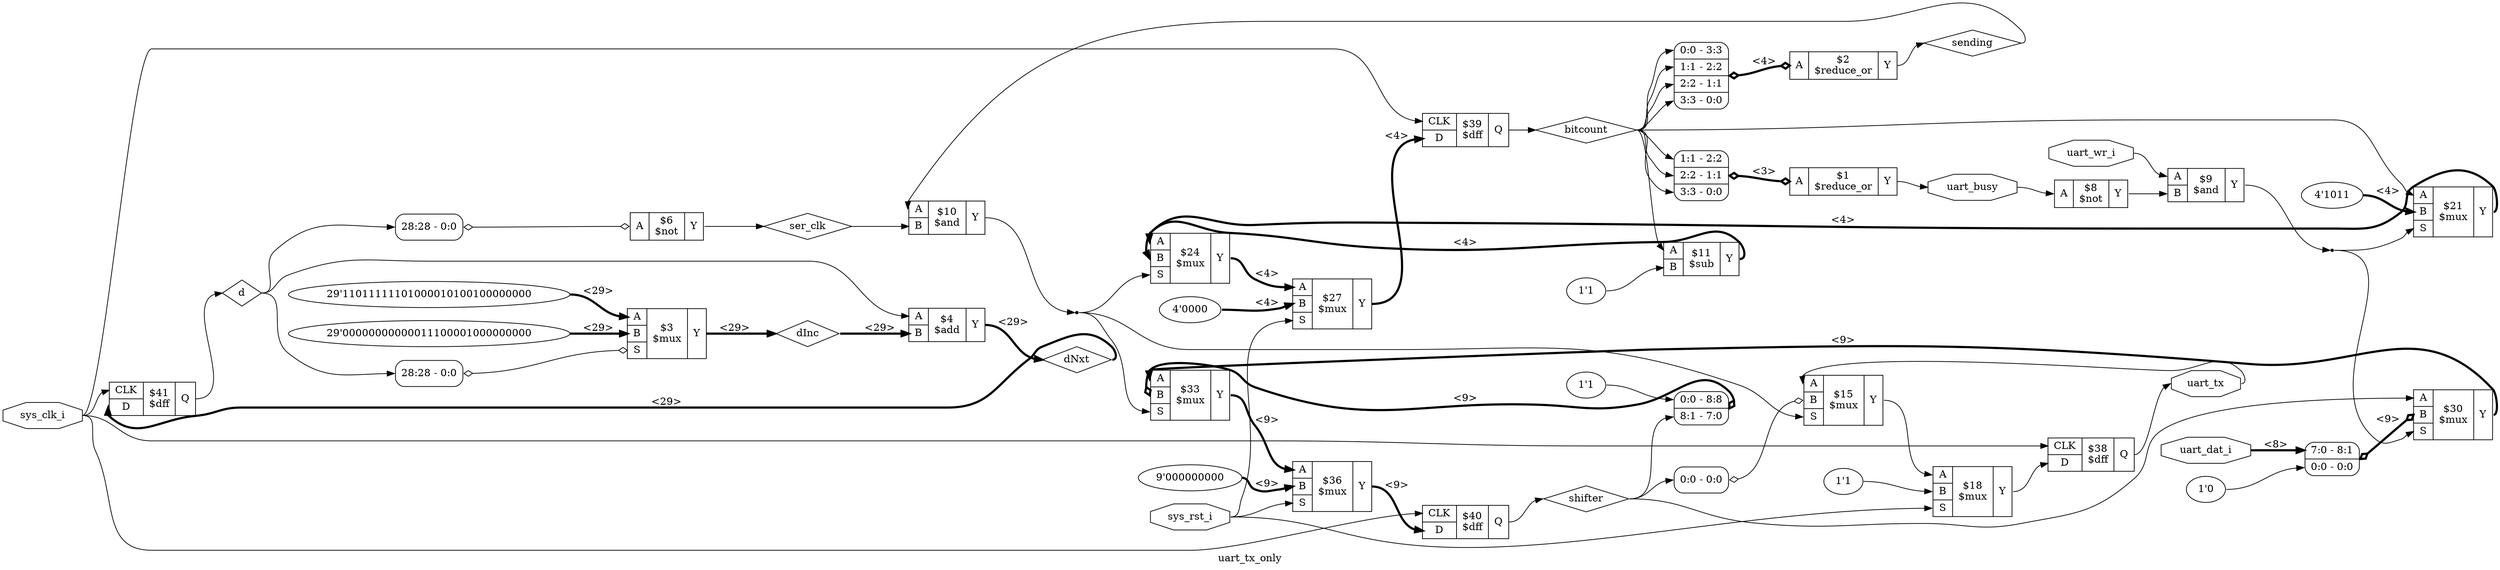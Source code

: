 digraph "uart_tx_only" {
label="uart_tx_only";
rankdir="LR";
remincross=true;
n14 [ shape=diamond, label="ser_clk", color="black", fontcolor="black" ];
n15 [ shape=diamond, label="dNxt", color="black", fontcolor="black" ];
n16 [ shape=diamond, label="dInc", color="black", fontcolor="black" ];
n17 [ shape=diamond, label="d", color="black", fontcolor="black" ];
n18 [ shape=diamond, label="sending", color="black", fontcolor="black" ];
n19 [ shape=diamond, label="shifter", color="black", fontcolor="black" ];
n20 [ shape=diamond, label="bitcount", color="black", fontcolor="black" ];
n21 [ shape=octagon, label="uart_tx", color="black", fontcolor="black" ];
n22 [ shape=octagon, label="uart_busy", color="black", fontcolor="black" ];
n23 [ shape=octagon, label="sys_rst_i", color="black", fontcolor="black" ];
n24 [ shape=octagon, label="sys_clk_i", color="black", fontcolor="black" ];
n25 [ shape=octagon, label="uart_dat_i", color="black", fontcolor="black" ];
n26 [ shape=octagon, label="uart_wr_i", color="black", fontcolor="black" ];
c30 [ shape=record, label="{{<p27> CLK|<p28> D}|$41\n$dff|{<p29> Q}}" ];
c31 [ shape=record, label="{{<p27> CLK|<p28> D}|$40\n$dff|{<p29> Q}}" ];
c32 [ shape=record, label="{{<p27> CLK|<p28> D}|$39\n$dff|{<p29> Q}}" ];
c33 [ shape=record, label="{{<p27> CLK|<p28> D}|$38\n$dff|{<p29> Q}}" ];
v0 [ label="9'000000000" ];
c38 [ shape=record, label="{{<p34> A|<p35> B|<p36> S}|$36\n$mux|{<p37> Y}}" ];
v2 [ label="1'1" ];
c39 [ shape=record, label="{{<p34> A|<p35> B|<p36> S}|$33\n$mux|{<p37> Y}}" ];
x1 [ shape=record, style=rounded, label="<s1> 0:0 - 8:8 |<s0> 8:1 - 7:0 " ];
x1:e -> c39:p35:w [arrowhead=odiamond, arrowtail=odiamond, dir=both, color="black", style="setlinewidth(3)", label="<9>"];
v4 [ label="1'0" ];
c40 [ shape=record, label="{{<p34> A|<p35> B|<p36> S}|$30\n$mux|{<p37> Y}}" ];
x3 [ shape=record, style=rounded, label="<s1> 7:0 - 8:1 |<s0> 0:0 - 0:0 " ];
x3:e -> c40:p35:w [arrowhead=odiamond, arrowtail=odiamond, dir=both, color="black", style="setlinewidth(3)", label="<9>"];
v5 [ label="4'0000" ];
c41 [ shape=record, label="{{<p34> A|<p35> B|<p36> S}|$27\n$mux|{<p37> Y}}" ];
c42 [ shape=record, label="{{<p34> A|<p35> B|<p36> S}|$24\n$mux|{<p37> Y}}" ];
v6 [ label="4'1011" ];
c43 [ shape=record, label="{{<p34> A|<p35> B|<p36> S}|$21\n$mux|{<p37> Y}}" ];
v7 [ label="1'1" ];
c44 [ shape=record, label="{{<p34> A|<p35> B|<p36> S}|$18\n$mux|{<p37> Y}}" ];
c45 [ shape=record, label="{{<p34> A|<p35> B|<p36> S}|$15\n$mux|{<p37> Y}}" ];
x8 [ shape=record, style=rounded, label="<s0> 0:0 - 0:0 " ];
x8:e -> c45:p35:w [arrowhead=odiamond, arrowtail=odiamond, dir=both, color="black", label=""];
v9 [ label="1'1" ];
c46 [ shape=record, label="{{<p34> A|<p35> B}|$11\n$sub|{<p37> Y}}" ];
c47 [ shape=record, label="{{<p34> A|<p35> B}|$10\n$and|{<p37> Y}}" ];
c48 [ shape=record, label="{{<p34> A|<p35> B}|$9\n$and|{<p37> Y}}" ];
c49 [ shape=record, label="{{<p34> A}|$8\n$not|{<p37> Y}}" ];
c50 [ shape=record, label="{{<p34> A}|$6\n$not|{<p37> Y}}" ];
x10 [ shape=record, style=rounded, label="<s0> 28:28 - 0:0 " ];
x10:e -> c50:p34:w [arrowhead=odiamond, arrowtail=odiamond, dir=both, color="black", label=""];
c51 [ shape=record, label="{{<p34> A|<p35> B}|$4\n$add|{<p37> Y}}" ];
v12 [ label="29'00000000000011100001000000000" ];
v13 [ label="29'11011111101000010100100000000" ];
c52 [ shape=record, label="{{<p34> A|<p35> B|<p36> S}|$3\n$mux|{<p37> Y}}" ];
x11 [ shape=record, style=rounded, label="<s0> 28:28 - 0:0 " ];
x11:e -> c52:p36:w [arrowhead=odiamond, arrowtail=odiamond, dir=both, color="black", label=""];
c53 [ shape=record, label="{{<p34> A}|$2\n$reduce_or|{<p37> Y}}" ];
x14 [ shape=record, style=rounded, label="<s3> 0:0 - 3:3 |<s2> 1:1 - 2:2 |<s1> 2:2 - 1:1 |<s0> 3:3 - 0:0 " ];
x14:e -> c53:p34:w [arrowhead=odiamond, arrowtail=odiamond, dir=both, color="black", style="setlinewidth(3)", label="<4>"];
c54 [ shape=record, label="{{<p34> A}|$1\n$reduce_or|{<p37> Y}}" ];
x15 [ shape=record, style=rounded, label="<s2> 1:1 - 2:2 |<s1> 2:2 - 1:1 |<s0> 3:3 - 0:0 " ];
x15:e -> c54:p34:w [arrowhead=odiamond, arrowtail=odiamond, dir=both, color="black", style="setlinewidth(3)", label="<3>"];
c39:p37:e -> c38:p34:w [color="black", style="setlinewidth(3)", label="<9>"];
c46:p37:e -> c42:p35:w [color="black", style="setlinewidth(3)", label="<4>"];
c45:p37:e -> c44:p34:w [color="black", label=""];
c43:p37:e -> c42:p34:w [color="black", style="setlinewidth(3)", label="<4>"];
c50:p37:e -> n14:w [color="black", label=""];
n14:e -> c47:p35:w [color="black", label=""];
c51:p37:e -> n15:w [color="black", style="setlinewidth(3)", label="<29>"];
n15:e -> c30:p28:w [color="black", style="setlinewidth(3)", label="<29>"];
c52:p37:e -> n16:w [color="black", style="setlinewidth(3)", label="<29>"];
n16:e -> c51:p35:w [color="black", style="setlinewidth(3)", label="<29>"];
c30:p29:e -> n17:w [color="black", label=""];
n17:e -> c51:p34:w [color="black", label=""];
n17:e -> x10:s0:w [color="black", label=""];
n17:e -> x11:s0:w [color="black", label=""];
c53:p37:e -> n18:w [color="black", label=""];
n18:e -> c47:p34:w [color="black", label=""];
c31:p29:e -> n19:w [color="black", label=""];
n19:e -> c40:p34:w [color="black", label=""];
n19:e -> x1:s0:w [color="black", label=""];
n19:e -> x8:s0:w [color="black", label=""];
n2 [ shape=point ];
c47:p37:e -> n2:w [color="black", label=""];
n2:e -> c39:p36:w [color="black", label=""];
n2:e -> c42:p36:w [color="black", label=""];
n2:e -> c45:p36:w [color="black", label=""];
c32:p29:e -> n20:w [color="black", label=""];
n20:e -> c43:p34:w [color="black", label=""];
n20:e -> c46:p34:w [color="black", label=""];
n20:e -> x14:s0:w [color="black", label=""];
n20:e -> x14:s1:w [color="black", label=""];
n20:e -> x14:s2:w [color="black", label=""];
n20:e -> x14:s3:w [color="black", label=""];
n20:e -> x15:s0:w [color="black", label=""];
n20:e -> x15:s1:w [color="black", label=""];
n20:e -> x15:s2:w [color="black", label=""];
c33:p29:e -> n21:w [color="black", label=""];
n21:e -> c45:p34:w [color="black", label=""];
c54:p37:e -> n22:w [color="black", label=""];
n22:e -> c49:p34:w [color="black", label=""];
n23:e -> c38:p36:w [color="black", label=""];
n23:e -> c41:p36:w [color="black", label=""];
n23:e -> c44:p36:w [color="black", label=""];
n24:e -> c30:p27:w [color="black", label=""];
n24:e -> c31:p27:w [color="black", label=""];
n24:e -> c32:p27:w [color="black", label=""];
n24:e -> c33:p27:w [color="black", label=""];
n25:e -> x3:s1:w [color="black", style="setlinewidth(3)", label="<8>"];
n26:e -> c48:p34:w [color="black", label=""];
n3 [ shape=point ];
c48:p37:e -> n3:w [color="black", label=""];
n3:e -> c40:p36:w [color="black", label=""];
n3:e -> c43:p36:w [color="black", label=""];
c49:p37:e -> c48:p35:w [color="black", label=""];
c38:p37:e -> c31:p28:w [color="black", style="setlinewidth(3)", label="<9>"];
c41:p37:e -> c32:p28:w [color="black", style="setlinewidth(3)", label="<4>"];
c44:p37:e -> c33:p28:w [color="black", label=""];
c40:p37:e -> c39:p34:w [color="black", style="setlinewidth(3)", label="<9>"];
c42:p37:e -> c41:p34:w [color="black", style="setlinewidth(3)", label="<4>"];
v0:e -> c38:p35:w [color="black", style="setlinewidth(3)", label="<9>"];
v12:e -> c52:p35:w [color="black", style="setlinewidth(3)", label="<29>"];
v13:e -> c52:p34:w [color="black", style="setlinewidth(3)", label="<29>"];
v2:e -> x1:s1:w [color="black", label=""];
v4:e -> x3:s0:w [color="black", label=""];
v5:e -> c41:p35:w [color="black", style="setlinewidth(3)", label="<4>"];
v6:e -> c43:p35:w [color="black", style="setlinewidth(3)", label="<4>"];
v7:e -> c44:p35:w [color="black", label=""];
v9:e -> c46:p35:w [color="black", label=""];
}
